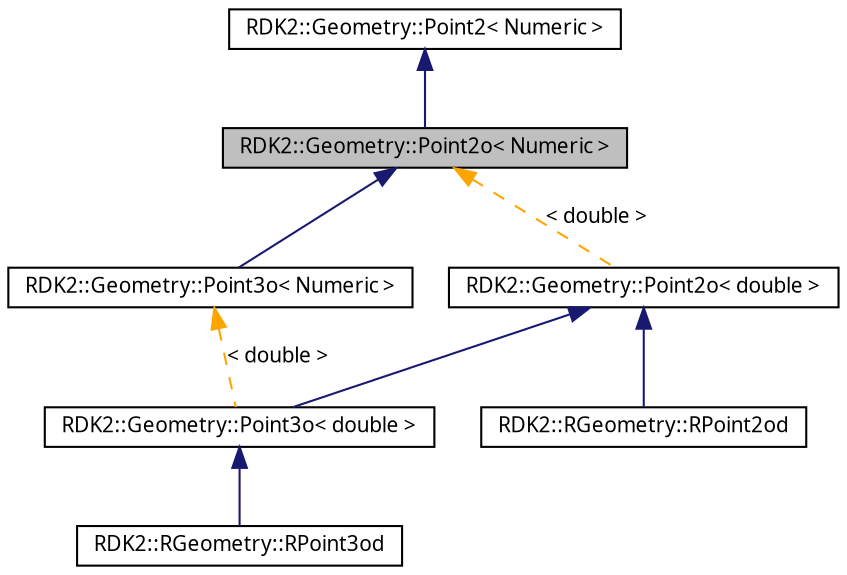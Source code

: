 digraph G
{
  edge [fontname="FreeSans.ttf",fontsize=10,labelfontname="FreeSans.ttf",labelfontsize=10];
  node [fontname="FreeSans.ttf",fontsize=10,shape=record];
  Node1 [label="RDK2::Geometry::Point2o\< Numeric \>",height=0.2,width=0.4,color="black", fillcolor="grey75", style="filled" fontcolor="black"];
  Node2 -> Node1 [dir=back,color="midnightblue",fontsize=10,style="solid",fontname="FreeSans.ttf"];
  Node2 [label="RDK2::Geometry::Point2\< Numeric \>",height=0.2,width=0.4,color="black", fillcolor="white", style="filled",URL="$struct_r_d_k2_1_1_geometry_1_1_point2.html",tooltip="A generic vector with two components."];
  Node1 -> Node3 [dir=back,color="midnightblue",fontsize=10,style="solid",fontname="FreeSans.ttf"];
  Node3 [label="RDK2::Geometry::Point3o\< Numeric \>",height=0.2,width=0.4,color="black", fillcolor="white", style="filled",URL="$class_r_d_k2_1_1_geometry_1_1_point3o.html",tooltip="Beware that the operators + - * uses also the &quot;theta&quot;, &quot;phi&quot;..."];
  Node3 -> Node4 [dir=back,color="orange",fontsize=10,style="dashed",label="\< double \>",fontname="FreeSans.ttf"];
  Node4 [label="RDK2::Geometry::Point3o\< double \>",height=0.2,width=0.4,color="black", fillcolor="white", style="filled",URL="$class_r_d_k2_1_1_geometry_1_1_point3o.html"];
  Node4 -> Node5 [dir=back,color="midnightblue",fontsize=10,style="solid",fontname="FreeSans.ttf"];
  Node5 [label="RDK2::RGeometry::RPoint3od",height=0.2,width=0.4,color="black", fillcolor="white", style="filled",URL="$struct_r_d_k2_1_1_r_geometry_1_1_r_point3od.html"];
  Node1 -> Node6 [dir=back,color="orange",fontsize=10,style="dashed",label="\< double \>",fontname="FreeSans.ttf"];
  Node6 [label="RDK2::Geometry::Point2o\< double \>",height=0.2,width=0.4,color="black", fillcolor="white", style="filled",URL="$class_r_d_k2_1_1_geometry_1_1_point2o.html"];
  Node6 -> Node4 [dir=back,color="midnightblue",fontsize=10,style="solid",fontname="FreeSans.ttf"];
  Node6 -> Node7 [dir=back,color="midnightblue",fontsize=10,style="solid",fontname="FreeSans.ttf"];
  Node7 [label="RDK2::RGeometry::RPoint2od",height=0.2,width=0.4,color="black", fillcolor="white", style="filled",URL="$struct_r_d_k2_1_1_r_geometry_1_1_r_point2od.html"];
}
